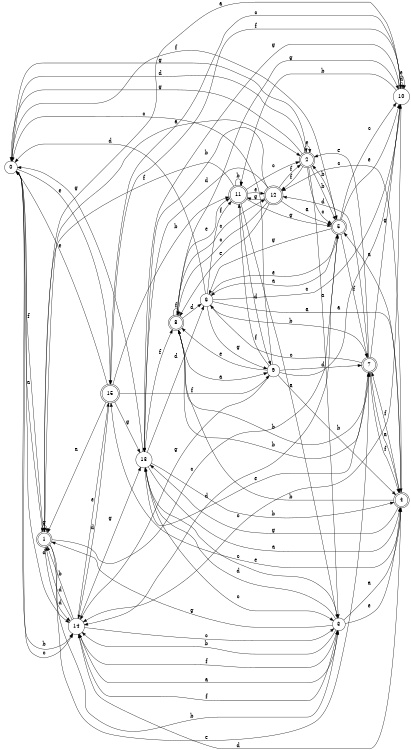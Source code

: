 digraph n13_3 {
__start0 [label="" shape="none"];

rankdir=LR;
size="8,5";

s0 [style="filled", color="black", fillcolor="white" shape="circle", label="0"];
s1 [style="rounded,filled", color="black", fillcolor="white" shape="doublecircle", label="1"];
s2 [style="rounded,filled", color="black", fillcolor="white" shape="doublecircle", label="2"];
s3 [style="filled", color="black", fillcolor="white" shape="circle", label="3"];
s4 [style="rounded,filled", color="black", fillcolor="white" shape="doublecircle", label="4"];
s5 [style="rounded,filled", color="black", fillcolor="white" shape="doublecircle", label="5"];
s6 [style="filled", color="black", fillcolor="white" shape="circle", label="6"];
s7 [style="rounded,filled", color="black", fillcolor="white" shape="doublecircle", label="7"];
s8 [style="rounded,filled", color="black", fillcolor="white" shape="doublecircle", label="8"];
s9 [style="filled", color="black", fillcolor="white" shape="circle", label="9"];
s10 [style="filled", color="black", fillcolor="white" shape="circle", label="10"];
s11 [style="rounded,filled", color="black", fillcolor="white" shape="doublecircle", label="11"];
s12 [style="rounded,filled", color="black", fillcolor="white" shape="doublecircle", label="12"];
s13 [style="filled", color="black", fillcolor="white" shape="circle", label="13"];
s14 [style="filled", color="black", fillcolor="white" shape="circle", label="14"];
s15 [style="rounded,filled", color="black", fillcolor="white" shape="doublecircle", label="15"];
s0 -> s1 [label="a"];
s0 -> s14 [label="b"];
s0 -> s14 [label="c"];
s0 -> s14 [label="d"];
s0 -> s15 [label="e"];
s0 -> s5 [label="f"];
s0 -> s2 [label="g"];
s1 -> s2 [label="a"];
s1 -> s3 [label="b"];
s1 -> s5 [label="c"];
s1 -> s14 [label="d"];
s1 -> s7 [label="e"];
s1 -> s0 [label="f"];
s1 -> s1 [label="g"];
s2 -> s3 [label="a"];
s2 -> s5 [label="b"];
s2 -> s5 [label="c"];
s2 -> s0 [label="d"];
s2 -> s2 [label="e"];
s2 -> s12 [label="f"];
s2 -> s0 [label="g"];
s3 -> s4 [label="a"];
s3 -> s14 [label="b"];
s3 -> s13 [label="c"];
s3 -> s13 [label="d"];
s3 -> s4 [label="e"];
s3 -> s14 [label="f"];
s3 -> s1 [label="g"];
s4 -> s5 [label="a"];
s4 -> s8 [label="b"];
s4 -> s12 [label="c"];
s4 -> s14 [label="d"];
s4 -> s15 [label="e"];
s4 -> s7 [label="f"];
s4 -> s13 [label="g"];
s5 -> s6 [label="a"];
s5 -> s2 [label="b"];
s5 -> s10 [label="c"];
s5 -> s14 [label="d"];
s5 -> s10 [label="e"];
s5 -> s7 [label="f"];
s5 -> s6 [label="g"];
s6 -> s4 [label="a"];
s6 -> s7 [label="b"];
s6 -> s10 [label="c"];
s6 -> s0 [label="d"];
s6 -> s5 [label="e"];
s6 -> s11 [label="f"];
s6 -> s9 [label="g"];
s7 -> s4 [label="a"];
s7 -> s8 [label="b"];
s7 -> s6 [label="c"];
s7 -> s12 [label="d"];
s7 -> s2 [label="e"];
s7 -> s4 [label="f"];
s7 -> s10 [label="g"];
s8 -> s9 [label="a"];
s8 -> s7 [label="b"];
s8 -> s12 [label="c"];
s8 -> s6 [label="d"];
s8 -> s11 [label="e"];
s8 -> s8 [label="f"];
s8 -> s10 [label="g"];
s9 -> s10 [label="a"];
s9 -> s4 [label="b"];
s9 -> s0 [label="c"];
s9 -> s7 [label="d"];
s9 -> s8 [label="e"];
s9 -> s11 [label="f"];
s9 -> s14 [label="g"];
s10 -> s1 [label="a"];
s10 -> s11 [label="b"];
s10 -> s14 [label="c"];
s10 -> s10 [label="d"];
s10 -> s10 [label="e"];
s10 -> s15 [label="f"];
s10 -> s13 [label="g"];
s11 -> s3 [label="a"];
s11 -> s11 [label="b"];
s11 -> s2 [label="c"];
s11 -> s9 [label="d"];
s11 -> s12 [label="e"];
s11 -> s1 [label="f"];
s11 -> s5 [label="g"];
s12 -> s5 [label="a"];
s12 -> s13 [label="b"];
s12 -> s8 [label="c"];
s12 -> s13 [label="d"];
s12 -> s8 [label="e"];
s12 -> s2 [label="f"];
s12 -> s11 [label="g"];
s13 -> s4 [label="a"];
s13 -> s4 [label="b"];
s13 -> s3 [label="c"];
s13 -> s6 [label="d"];
s13 -> s7 [label="e"];
s13 -> s8 [label="f"];
s13 -> s0 [label="g"];
s14 -> s3 [label="a"];
s14 -> s1 [label="b"];
s14 -> s3 [label="c"];
s14 -> s1 [label="d"];
s14 -> s15 [label="e"];
s14 -> s3 [label="f"];
s14 -> s13 [label="g"];
s15 -> s1 [label="a"];
s15 -> s11 [label="b"];
s15 -> s10 [label="c"];
s15 -> s14 [label="d"];
s15 -> s0 [label="e"];
s15 -> s9 [label="f"];
s15 -> s13 [label="g"];

}